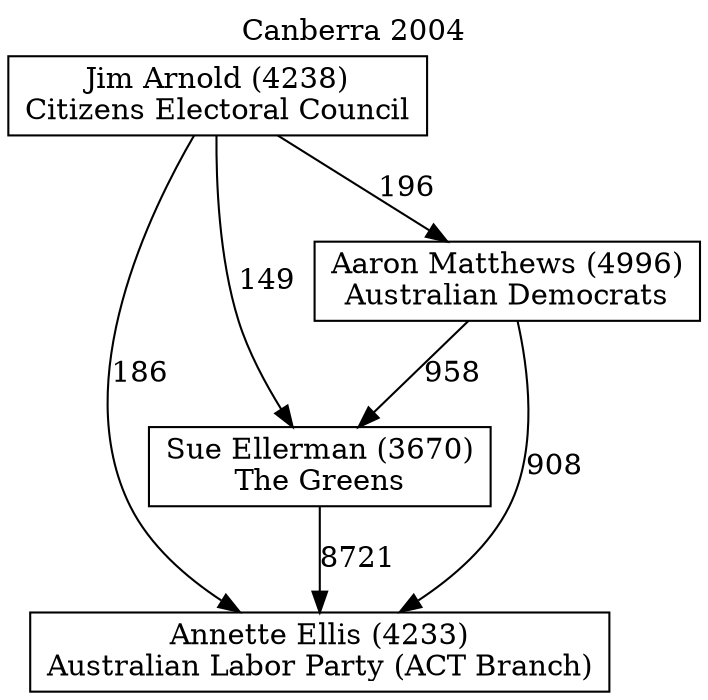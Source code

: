 // House preference flow
digraph "Annette Ellis (4233)_Canberra_2004" {
	graph [label="Canberra 2004" labelloc=t mclimit=10]
	node [shape=box]
	"Annette Ellis (4233)" [label="Annette Ellis (4233)
Australian Labor Party (ACT Branch)"]
	"Sue Ellerman (3670)" [label="Sue Ellerman (3670)
The Greens"]
	"Aaron Matthews (4996)" [label="Aaron Matthews (4996)
Australian Democrats"]
	"Jim Arnold (4238)" [label="Jim Arnold (4238)
Citizens Electoral Council"]
	"Sue Ellerman (3670)" -> "Annette Ellis (4233)" [label=8721]
	"Aaron Matthews (4996)" -> "Sue Ellerman (3670)" [label=958]
	"Jim Arnold (4238)" -> "Aaron Matthews (4996)" [label=196]
	"Aaron Matthews (4996)" -> "Annette Ellis (4233)" [label=908]
	"Jim Arnold (4238)" -> "Annette Ellis (4233)" [label=186]
	"Jim Arnold (4238)" -> "Sue Ellerman (3670)" [label=149]
}
